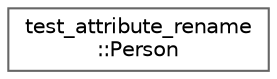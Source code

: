 digraph "类继承关系图"
{
 // LATEX_PDF_SIZE
  bgcolor="transparent";
  edge [fontname=Helvetica,fontsize=10,labelfontname=Helvetica,labelfontsize=10];
  node [fontname=Helvetica,fontsize=10,shape=box,height=0.2,width=0.4];
  rankdir="LR";
  Node0 [id="Node000000",label="test_attribute_rename\l::Person",height=0.2,width=0.4,color="grey40", fillcolor="white", style="filled",URL="$structtest__attribute__rename_1_1_person.html",tooltip=" "];
}
